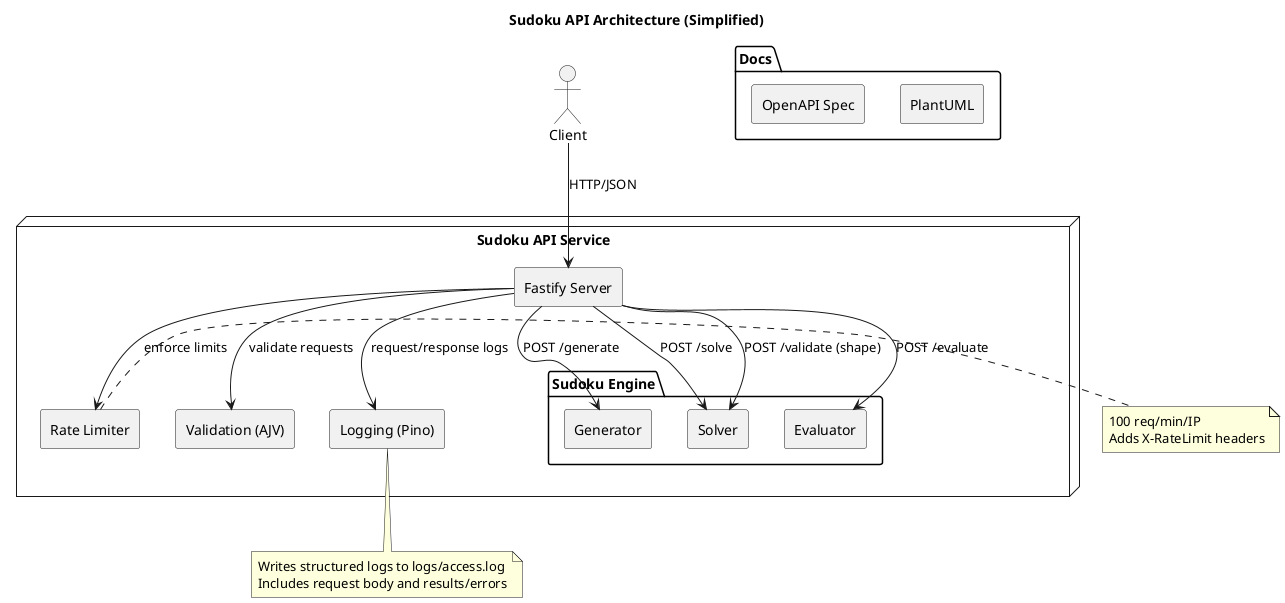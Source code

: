 @startuml
title Sudoku API Architecture (Simplified)

skinparam componentStyle rectangle

actor Client

node "Sudoku API Service" as Service {
  [Fastify Server] as Fastify
  [Rate Limiter] as Rate
  [Validation (AJV)] as Ajv
  [Logging (Pino)] as Log
  package "Sudoku Engine" {
    [Generator]
    [Solver]
    [Evaluator]
  }
}

folder "Docs" {
  [OpenAPI Spec]
  [PlantUML]
}

Client --> Fastify : HTTP/JSON
Fastify --> Rate : enforce limits
Fastify --> Ajv : validate requests
Fastify --> Log : request/response logs
Fastify --> Generator : POST /generate
Fastify --> Solver : POST /solve
Fastify --> Evaluator : POST /evaluate
Fastify --> Solver : POST /validate (shape)

[OpenAPI Spec] -[hidden]-> Fastify
[PlantUML] -[hidden]-> Service

note bottom of Log
  Writes structured logs to logs/access.log
  Includes request body and results/errors
end note

note right of Rate
  100 req/min/IP
  Adds X-RateLimit headers
end note

@enduml
